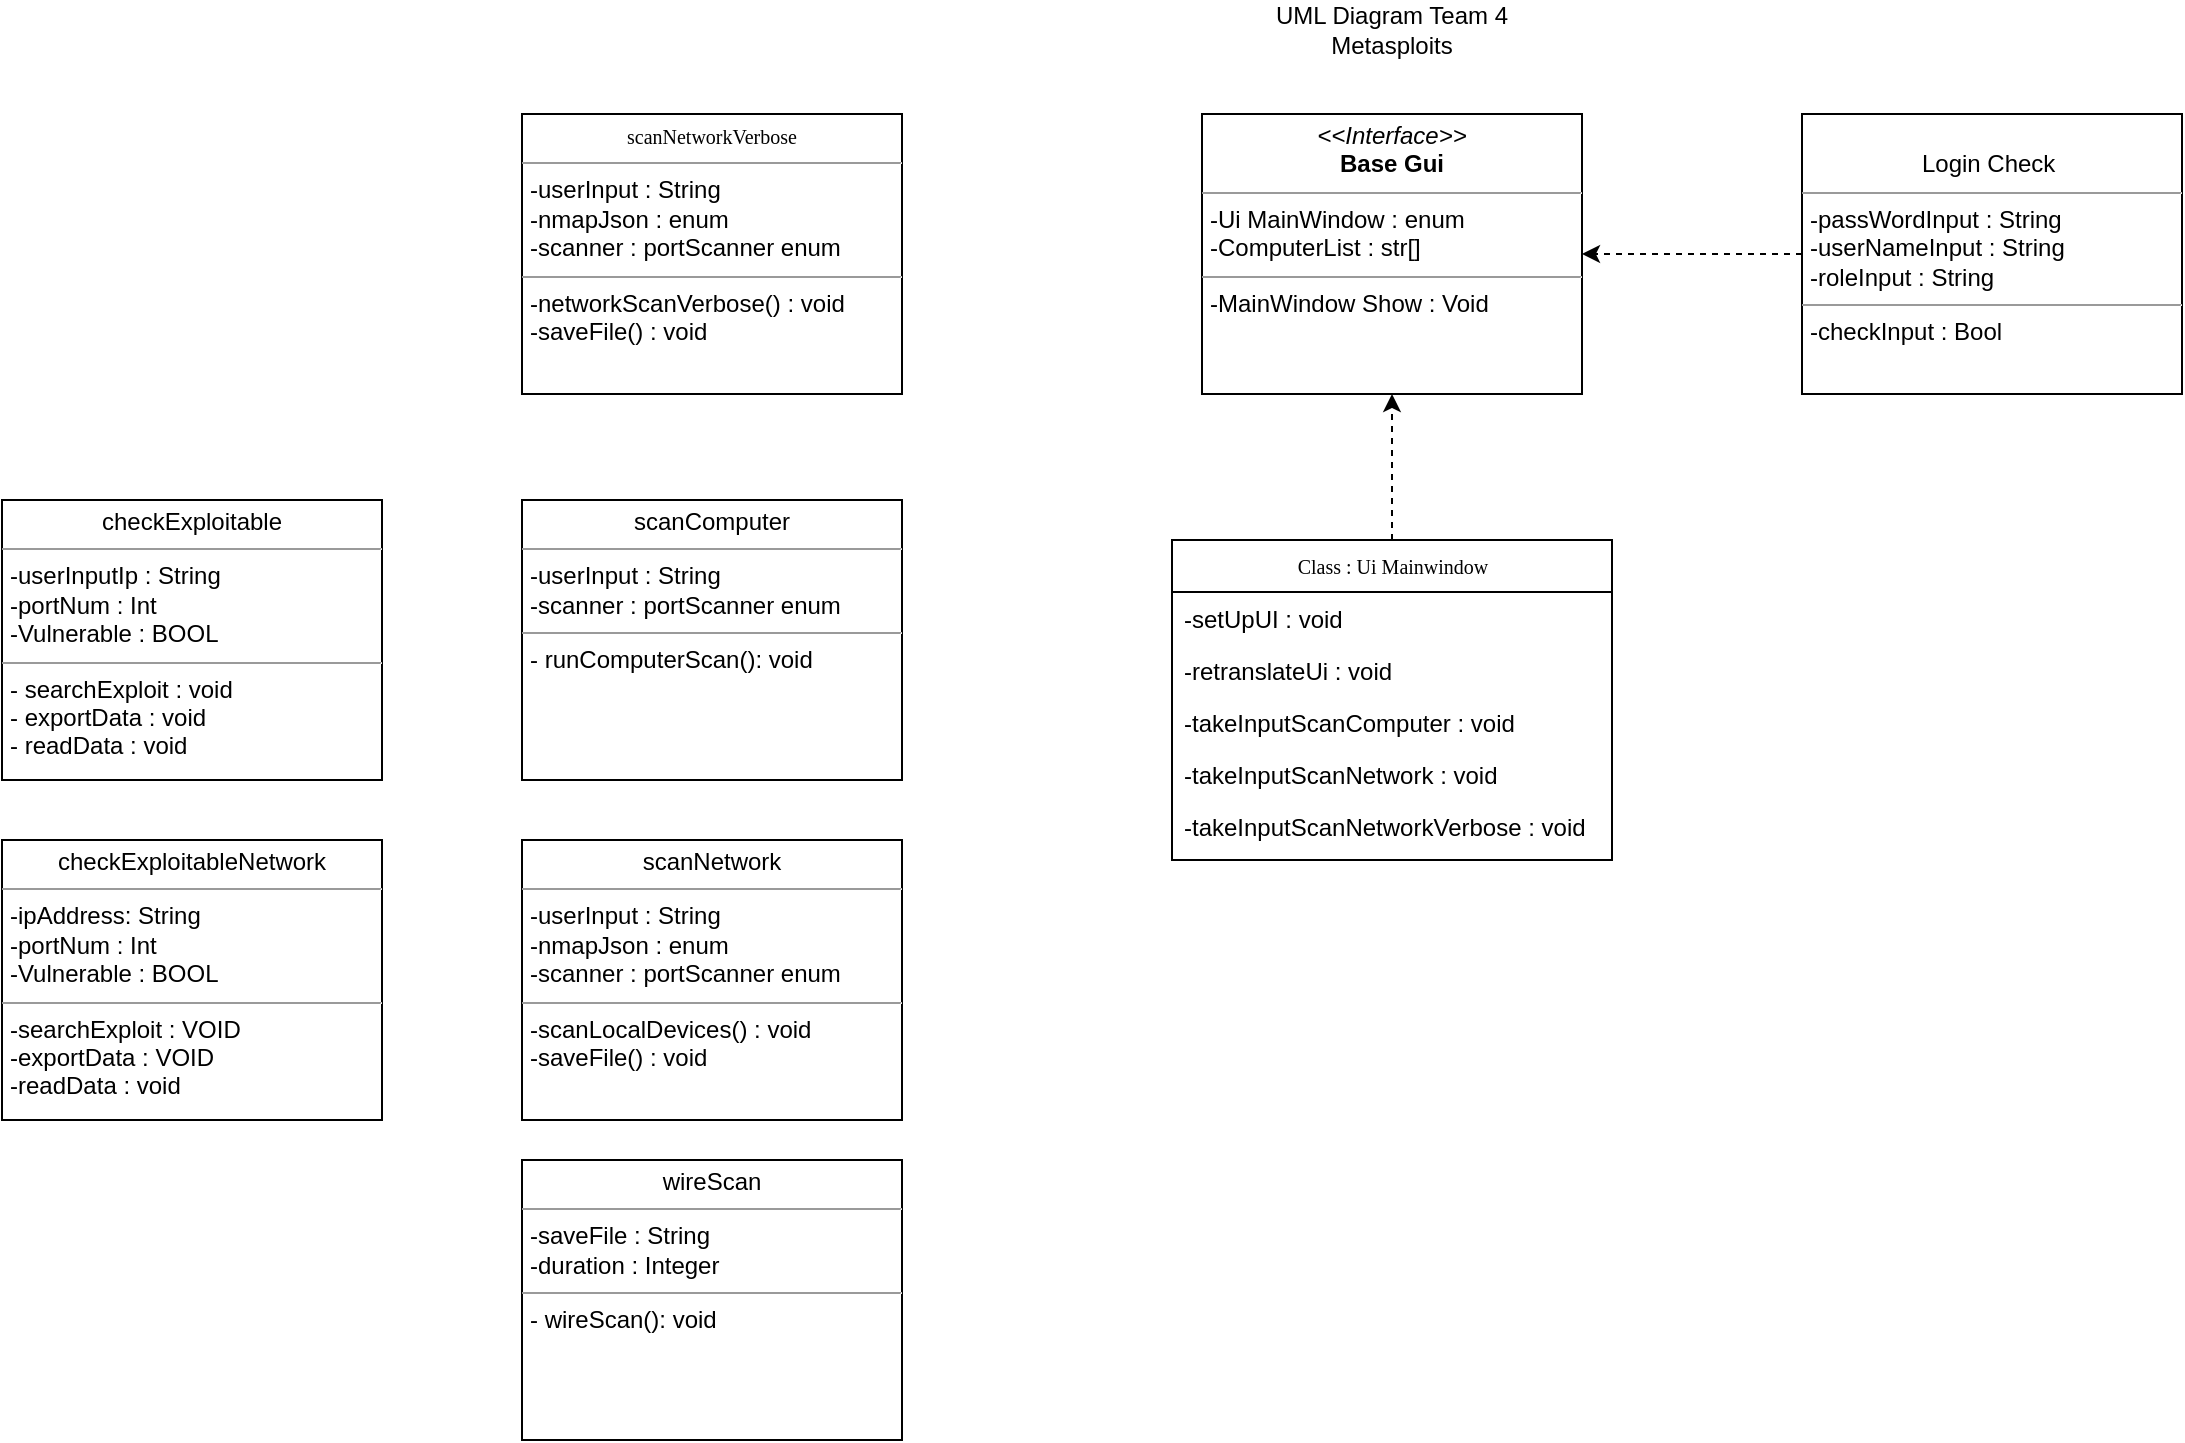 <mxfile version="17.0.0" type="github">
  <diagram name="Page-1" id="c4acf3e9-155e-7222-9cf6-157b1a14988f">
    <mxGraphModel dx="2336" dy="756" grid="1" gridSize="10" guides="1" tooltips="1" connect="1" arrows="1" fold="1" page="1" pageScale="1" pageWidth="850" pageHeight="1100" background="none" math="0" shadow="0">
      <root>
        <mxCell id="0" />
        <mxCell id="1" parent="0" />
        <mxCell id="BcPuqNsrjy1VhE4Z7-ep-17" style="edgeStyle=orthogonalEdgeStyle;rounded=0;orthogonalLoop=1;jettySize=auto;html=1;endArrow=classic;endFill=1;dashed=1;" edge="1" parent="1" source="17acba5748e5396b-20" target="5d2195bd80daf111-18">
          <mxGeometry relative="1" as="geometry" />
        </mxCell>
        <mxCell id="17acba5748e5396b-20" value="Class : Ui Mainwindow" style="swimlane;html=1;fontStyle=0;childLayout=stackLayout;horizontal=1;startSize=26;fillColor=none;horizontalStack=0;resizeParent=1;resizeLast=0;collapsible=1;marginBottom=0;swimlaneFillColor=#ffffff;rounded=0;shadow=0;comic=0;labelBackgroundColor=none;strokeWidth=1;fontFamily=Verdana;fontSize=10;align=center;" parent="1" vertex="1">
          <mxGeometry x="45" y="300" width="220" height="160" as="geometry" />
        </mxCell>
        <mxCell id="17acba5748e5396b-21" value="-setUpUI : void" style="text;html=1;strokeColor=none;fillColor=none;align=left;verticalAlign=top;spacingLeft=4;spacingRight=4;whiteSpace=wrap;overflow=hidden;rotatable=0;points=[[0,0.5],[1,0.5]];portConstraint=eastwest;" parent="17acba5748e5396b-20" vertex="1">
          <mxGeometry y="26" width="220" height="26" as="geometry" />
        </mxCell>
        <mxCell id="17acba5748e5396b-24" value="-retranslateUi : void" style="text;html=1;strokeColor=none;fillColor=none;align=left;verticalAlign=top;spacingLeft=4;spacingRight=4;whiteSpace=wrap;overflow=hidden;rotatable=0;points=[[0,0.5],[1,0.5]];portConstraint=eastwest;" parent="17acba5748e5396b-20" vertex="1">
          <mxGeometry y="52" width="220" height="26" as="geometry" />
        </mxCell>
        <mxCell id="17acba5748e5396b-26" value="-takeInputScanComputer : void" style="text;html=1;strokeColor=none;fillColor=none;align=left;verticalAlign=top;spacingLeft=4;spacingRight=4;whiteSpace=wrap;overflow=hidden;rotatable=0;points=[[0,0.5],[1,0.5]];portConstraint=eastwest;" parent="17acba5748e5396b-20" vertex="1">
          <mxGeometry y="78" width="220" height="26" as="geometry" />
        </mxCell>
        <mxCell id="BcPuqNsrjy1VhE4Z7-ep-2" value="-takeInputScanNetwork : void" style="text;html=1;strokeColor=none;fillColor=none;align=left;verticalAlign=top;spacingLeft=4;spacingRight=4;whiteSpace=wrap;overflow=hidden;rotatable=0;points=[[0,0.5],[1,0.5]];portConstraint=eastwest;" vertex="1" parent="17acba5748e5396b-20">
          <mxGeometry y="104" width="220" height="26" as="geometry" />
        </mxCell>
        <mxCell id="BcPuqNsrjy1VhE4Z7-ep-3" value="-takeInputScanNetworkVerbose : void" style="text;html=1;strokeColor=none;fillColor=none;align=left;verticalAlign=top;spacingLeft=4;spacingRight=4;whiteSpace=wrap;overflow=hidden;rotatable=0;points=[[0,0.5],[1,0.5]];portConstraint=eastwest;" vertex="1" parent="17acba5748e5396b-20">
          <mxGeometry y="130" width="220" height="26" as="geometry" />
        </mxCell>
        <mxCell id="5d2195bd80daf111-15" value="&lt;p style=&quot;margin: 0px ; margin-top: 4px ; text-align: center&quot;&gt;scanNetwork&lt;/p&gt;&lt;hr size=&quot;1&quot;&gt;&lt;p style=&quot;margin: 0px ; margin-left: 4px&quot;&gt;-userInput : String&lt;br&gt;&lt;/p&gt;&lt;p style=&quot;margin: 0px ; margin-left: 4px&quot;&gt;-nmapJson : enum&lt;/p&gt;&lt;p style=&quot;margin: 0px ; margin-left: 4px&quot;&gt;-scanner : portScanner enum&lt;br&gt;&lt;/p&gt;&lt;hr size=&quot;1&quot;&gt;&lt;p style=&quot;margin: 0px ; margin-left: 4px&quot;&gt;-scanLocalDevices() : void&lt;/p&gt;&lt;p style=&quot;margin: 0px ; margin-left: 4px&quot;&gt;-saveFile() : void&lt;/p&gt;" style="verticalAlign=top;align=left;overflow=fill;fontSize=12;fontFamily=Helvetica;html=1;rounded=0;shadow=0;comic=0;labelBackgroundColor=none;strokeWidth=1" parent="1" vertex="1">
          <mxGeometry x="-280" y="450" width="190" height="140" as="geometry" />
        </mxCell>
        <mxCell id="5d2195bd80daf111-18" value="&lt;p style=&quot;margin: 0px ; margin-top: 4px ; text-align: center&quot;&gt;&lt;i&gt;&amp;lt;&amp;lt;Interface&amp;gt;&amp;gt;&lt;/i&gt;&lt;br&gt;&lt;b&gt;Base Gui&lt;/b&gt;&lt;/p&gt;&lt;hr size=&quot;1&quot;&gt;&lt;p style=&quot;margin: 0px ; margin-left: 4px&quot;&gt;-Ui MainWindow : enum&lt;/p&gt;&lt;p style=&quot;margin: 0px ; margin-left: 4px&quot;&gt;-ComputerList : str[]&lt;/p&gt;&lt;hr size=&quot;1&quot;&gt;&lt;p style=&quot;margin: 0px ; margin-left: 4px&quot;&gt;-MainWindow Show : Void&lt;/p&gt;" style="verticalAlign=top;align=left;overflow=fill;fontSize=12;fontFamily=Helvetica;html=1;rounded=0;shadow=0;comic=0;labelBackgroundColor=none;strokeWidth=1" parent="1" vertex="1">
          <mxGeometry x="60" y="87" width="190" height="140" as="geometry" />
        </mxCell>
        <mxCell id="5d2195bd80daf111-19" value="&lt;p style=&quot;margin: 0px ; margin-top: 4px ; text-align: center&quot;&gt;scanComputer&lt;/p&gt;&lt;hr size=&quot;1&quot;&gt;&lt;p style=&quot;margin: 0px ; margin-left: 4px&quot;&gt;-userInput : String&lt;br&gt;&lt;/p&gt;&lt;p style=&quot;margin: 0px ; margin-left: 4px&quot;&gt;-scanner : portScanner enum&lt;/p&gt;&lt;hr size=&quot;1&quot;&gt;&lt;p style=&quot;margin: 0px ; margin-left: 4px&quot;&gt;- runComputerScan(): void&lt;br&gt;&lt;/p&gt;" style="verticalAlign=top;align=left;overflow=fill;fontSize=12;fontFamily=Helvetica;html=1;rounded=0;shadow=0;comic=0;labelBackgroundColor=none;strokeWidth=1" parent="1" vertex="1">
          <mxGeometry x="-280" y="280" width="190" height="140" as="geometry" />
        </mxCell>
        <mxCell id="BcPuqNsrjy1VhE4Z7-ep-1" value="UML Diagram Team 4 Metasploits" style="text;html=1;strokeColor=none;fillColor=none;align=center;verticalAlign=middle;whiteSpace=wrap;rounded=0;" vertex="1" parent="1">
          <mxGeometry x="65" y="30" width="180" height="30" as="geometry" />
        </mxCell>
        <mxCell id="BcPuqNsrjy1VhE4Z7-ep-6" value="&lt;p style=&quot;margin: 0px ; margin-top: 4px ; text-align: center&quot;&gt;&lt;span style=&quot;font-family: &amp;#34;verdana&amp;#34; ; font-size: 10px&quot;&gt;scanNetworkVerbose&lt;/span&gt;&lt;br&gt;&lt;/p&gt;&lt;hr size=&quot;1&quot;&gt;&lt;p style=&quot;margin: 0px ; margin-left: 4px&quot;&gt;-userInput : String&lt;br&gt;&lt;/p&gt;&lt;p style=&quot;margin: 0px ; margin-left: 4px&quot;&gt;-nmapJson : enum&lt;/p&gt;&lt;p style=&quot;margin: 0px ; margin-left: 4px&quot;&gt;-scanner : portScanner enum&lt;br&gt;&lt;/p&gt;&lt;hr size=&quot;1&quot;&gt;&lt;p style=&quot;margin: 0px ; margin-left: 4px&quot;&gt;-networkScanVerbose() : void&lt;/p&gt;&lt;p style=&quot;margin: 0px ; margin-left: 4px&quot;&gt;-saveFile() : void&lt;/p&gt;" style="verticalAlign=top;align=left;overflow=fill;fontSize=12;fontFamily=Helvetica;html=1;rounded=0;shadow=0;comic=0;labelBackgroundColor=none;strokeWidth=1" vertex="1" parent="1">
          <mxGeometry x="-280" y="87" width="190" height="140" as="geometry" />
        </mxCell>
        <mxCell id="BcPuqNsrjy1VhE4Z7-ep-7" value="&lt;p style=&quot;margin: 0px ; margin-top: 4px ; text-align: center&quot;&gt;wireScan&lt;/p&gt;&lt;hr size=&quot;1&quot;&gt;&lt;p style=&quot;margin: 0px ; margin-left: 4px&quot;&gt;-saveFile : String&lt;br&gt;&lt;/p&gt;&lt;p style=&quot;margin: 0px ; margin-left: 4px&quot;&gt;-duration : Integer&lt;/p&gt;&lt;hr size=&quot;1&quot;&gt;&lt;p style=&quot;margin: 0px ; margin-left: 4px&quot;&gt;- wireScan(): void&lt;br&gt;&lt;/p&gt;" style="verticalAlign=top;align=left;overflow=fill;fontSize=12;fontFamily=Helvetica;html=1;rounded=0;shadow=0;comic=0;labelBackgroundColor=none;strokeWidth=1" vertex="1" parent="1">
          <mxGeometry x="-280" y="610" width="190" height="140" as="geometry" />
        </mxCell>
        <mxCell id="BcPuqNsrjy1VhE4Z7-ep-8" value="&lt;p style=&quot;margin: 0px ; margin-top: 4px ; text-align: center&quot;&gt;checkExploitable&lt;/p&gt;&lt;hr size=&quot;1&quot;&gt;&lt;p style=&quot;margin: 0px ; margin-left: 4px&quot;&gt;-userInputIp : String&lt;/p&gt;&lt;p style=&quot;margin: 0px ; margin-left: 4px&quot;&gt;-portNum : Int&lt;/p&gt;&lt;p style=&quot;margin: 0px ; margin-left: 4px&quot;&gt;-Vulnerable : BOOL&lt;/p&gt;&lt;hr size=&quot;1&quot;&gt;&lt;p style=&quot;margin: 0px ; margin-left: 4px&quot;&gt;- searchExploit : void&lt;/p&gt;&lt;p style=&quot;margin: 0px ; margin-left: 4px&quot;&gt;- exportData : void&lt;/p&gt;&lt;p style=&quot;margin: 0px ; margin-left: 4px&quot;&gt;- readData : void&lt;/p&gt;" style="verticalAlign=top;align=left;overflow=fill;fontSize=12;fontFamily=Helvetica;html=1;rounded=0;shadow=0;comic=0;labelBackgroundColor=none;strokeWidth=1" vertex="1" parent="1">
          <mxGeometry x="-540" y="280" width="190" height="140" as="geometry" />
        </mxCell>
        <mxCell id="BcPuqNsrjy1VhE4Z7-ep-9" value="&lt;p style=&quot;margin: 0px ; margin-top: 4px ; text-align: center&quot;&gt;checkExploitableNetwork&lt;/p&gt;&lt;hr size=&quot;1&quot;&gt;&lt;p style=&quot;margin: 0px ; margin-left: 4px&quot;&gt;-ipAddress: String&lt;br&gt;&lt;/p&gt;&lt;p style=&quot;margin: 0px ; margin-left: 4px&quot;&gt;-portNum : Int&lt;/p&gt;&lt;p style=&quot;margin: 0px ; margin-left: 4px&quot;&gt;-Vulnerable : BOOL&lt;/p&gt;&lt;hr size=&quot;1&quot;&gt;&lt;p style=&quot;margin: 0px ; margin-left: 4px&quot;&gt;-searchExploit : VOID&lt;/p&gt;&lt;p style=&quot;margin: 0px ; margin-left: 4px&quot;&gt;-exportData : VOID&lt;/p&gt;&lt;p style=&quot;margin: 0px ; margin-left: 4px&quot;&gt;-readData : void&lt;/p&gt;" style="verticalAlign=top;align=left;overflow=fill;fontSize=12;fontFamily=Helvetica;html=1;rounded=0;shadow=0;comic=0;labelBackgroundColor=none;strokeWidth=1" vertex="1" parent="1">
          <mxGeometry x="-540" y="450" width="190" height="140" as="geometry" />
        </mxCell>
        <mxCell id="BcPuqNsrjy1VhE4Z7-ep-11" style="edgeStyle=orthogonalEdgeStyle;rounded=0;orthogonalLoop=1;jettySize=auto;html=1;entryX=1;entryY=0.5;entryDx=0;entryDy=0;dashed=1;" edge="1" parent="1" source="BcPuqNsrjy1VhE4Z7-ep-10" target="5d2195bd80daf111-18">
          <mxGeometry relative="1" as="geometry" />
        </mxCell>
        <mxCell id="BcPuqNsrjy1VhE4Z7-ep-10" value="&lt;p style=&quot;margin: 0px ; margin-top: 4px ; text-align: center&quot;&gt;&lt;br&gt;Login Check&amp;nbsp;&lt;/p&gt;&lt;hr size=&quot;1&quot;&gt;&lt;p style=&quot;margin: 0px ; margin-left: 4px&quot;&gt;-passWordInput : String&lt;/p&gt;&lt;p style=&quot;margin: 0px ; margin-left: 4px&quot;&gt;-userNameInput : String&lt;/p&gt;&lt;p style=&quot;margin: 0px ; margin-left: 4px&quot;&gt;-roleInput : String&lt;/p&gt;&lt;hr size=&quot;1&quot;&gt;&lt;p style=&quot;margin: 0px ; margin-left: 4px&quot;&gt;-checkInput : Bool&lt;/p&gt;" style="verticalAlign=top;align=left;overflow=fill;fontSize=12;fontFamily=Helvetica;html=1;rounded=0;shadow=0;comic=0;labelBackgroundColor=none;strokeWidth=1" vertex="1" parent="1">
          <mxGeometry x="360" y="87" width="190" height="140" as="geometry" />
        </mxCell>
      </root>
    </mxGraphModel>
  </diagram>
</mxfile>
